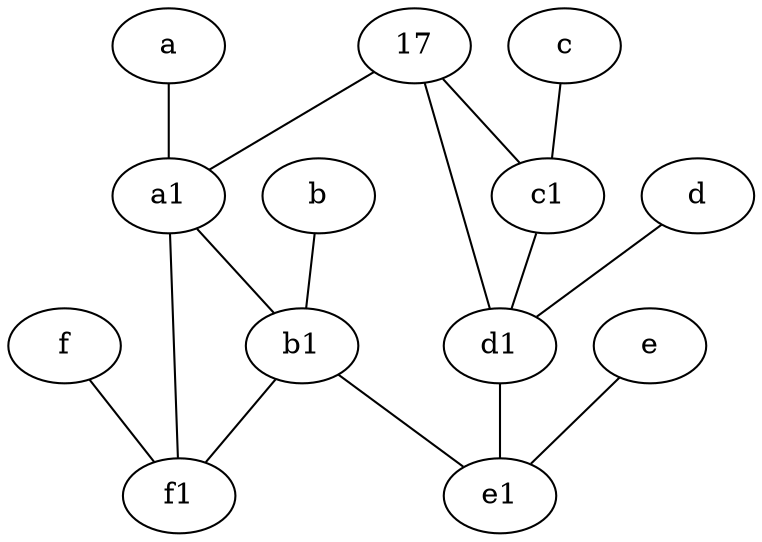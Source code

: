 graph {
	node [labelfontsize=50]
	b1 [labelfontsize=50 pos="9,4!"]
	f1 [labelfontsize=50 pos="3,8!"]
	e1 [labelfontsize=50 pos="7,7!"]
	d1 [labelfontsize=50 pos="3,5!"]
	f [labelfontsize=50 pos="3,9!"]
	c [labelfontsize=50 pos="4.5,2!"]
	a [labelfontsize=50 pos="8,2!"]
	b [labelfontsize=50 pos="10,4!"]
	e [labelfontsize=50 pos="7,9!"]
	a1 [labelfontsize=50 pos="8,3!"]
	d [labelfontsize=50 pos="2,5!"]
	c1 [labelfontsize=50 pos="4.5,3!"]
	17 [labelfontsize=50]
	e -- e1
	17 -- d1
	b -- b1
	a -- a1
	d -- d1
	a1 -- b1
	17 -- a1
	b1 -- e1
	17 -- c1
	a1 -- f1
	f -- f1
	c1 -- d1
	c -- c1
	d1 -- e1
	b1 -- f1
}
